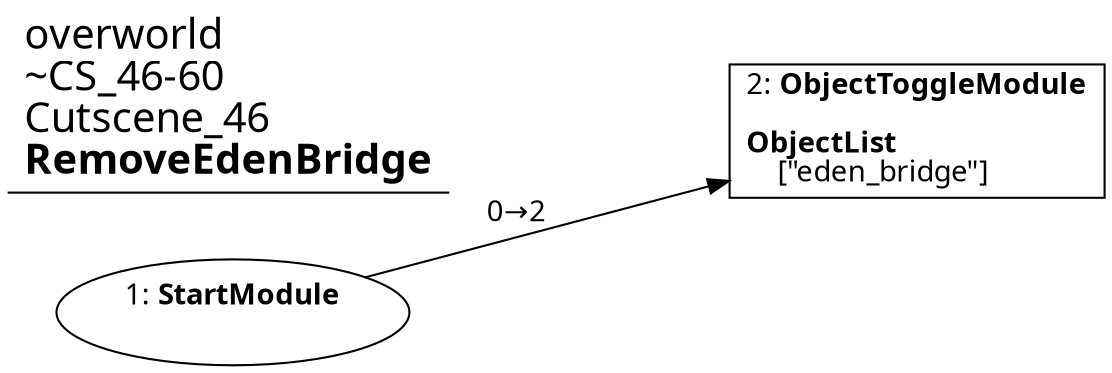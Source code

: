 digraph {
    layout = fdp;
    overlap = prism;
    sep = "+16";
    splines = spline;

    node [ shape = box ];

    graph [ fontname = "Segoe UI" ];
    node [ fontname = "Segoe UI" ];
    edge [ fontname = "Segoe UI" ];

    1 [ label = <1: <b>StartModule</b><br/><br/>> ];
    1 [ shape = oval ]
    1 [ pos = "0.14,-0.113000005!" ];
    1 -> 2 [ label = "0→2" ];

    2 [ label = <2: <b>ObjectToggleModule</b><br/><br/><b>ObjectList</b><br align="left"/>    [&quot;eden_bridge&quot;]<br align="left"/>> ];
    2 [ pos = "0.344,-0.067!" ];

    title [ pos = "0.13900001,-0.066!" ];
    title [ shape = underline ];
    title [ label = <<font point-size="20">overworld<br align="left"/>~CS_46-60<br align="left"/>Cutscene_46<br align="left"/><b>RemoveEdenBridge</b><br align="left"/></font>> ];
}
